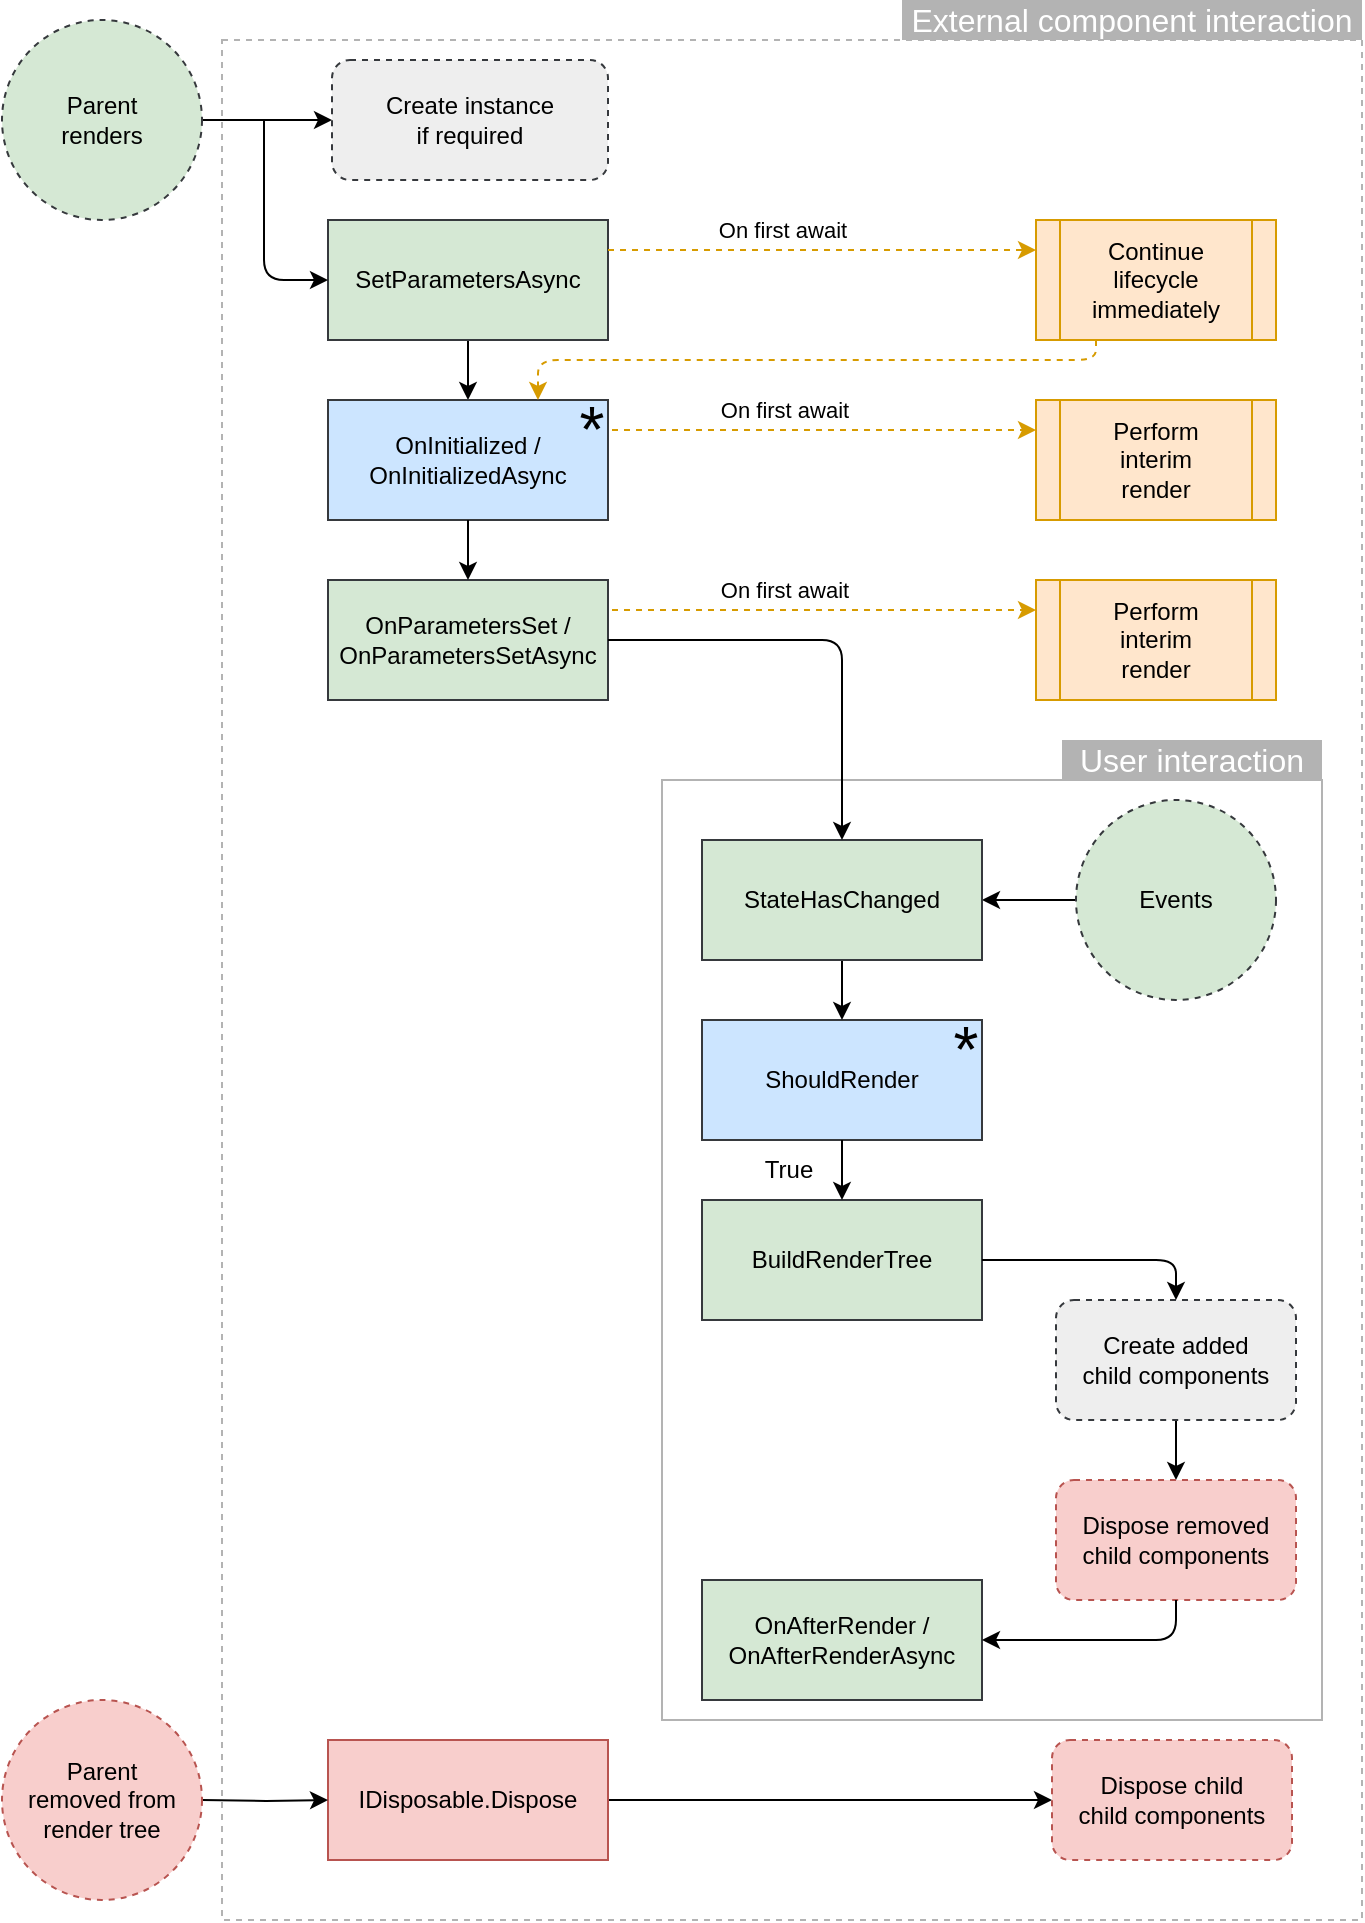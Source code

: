<mxfile version="13.4.5" type="device"><diagram id="vjfwvLpHs5UMuAv5IVsu" name="Page-1"><mxGraphModel dx="1422" dy="822" grid="1" gridSize="10" guides="1" tooltips="1" connect="1" arrows="1" fold="1" page="1" pageScale="1" pageWidth="827" pageHeight="1169" math="0" shadow="0"><root><mxCell id="0"/><mxCell id="1" parent="0"/><mxCell id="umg-9un5n8gTAFLP8XQi-77" value="" style="rounded=0;whiteSpace=wrap;html=1;glass=0;sketch=0;fontSize=12;fillColor=none;strokeColor=#B3B3B3;dashed=1;" parent="1" vertex="1"><mxGeometry x="110" y="20" width="570" height="940" as="geometry"/></mxCell><mxCell id="umg-9un5n8gTAFLP8XQi-75" value="" style="rounded=0;whiteSpace=wrap;html=1;glass=0;sketch=0;fontSize=12;fillColor=none;strokeColor=#B3B3B3;" parent="1" vertex="1"><mxGeometry x="330" y="390" width="330" height="470" as="geometry"/></mxCell><mxCell id="umg-9un5n8gTAFLP8XQi-31" style="edgeStyle=orthogonalEdgeStyle;rounded=0;orthogonalLoop=1;jettySize=auto;html=1;entryX=0.5;entryY=0;entryDx=0;entryDy=0;fontSize=12;fillColor=#d5e8d4;" parent="1" source="umg-9un5n8gTAFLP8XQi-9" target="umg-9un5n8gTAFLP8XQi-11" edge="1"><mxGeometry relative="1" as="geometry"/></mxCell><mxCell id="umg-9un5n8gTAFLP8XQi-9" value="SetParametersAsync" style="rounded=0;whiteSpace=wrap;html=1;strokeColor=#36393d;glass=0;fillColor=#D5E8D4;" parent="1" vertex="1"><mxGeometry x="163" y="110" width="140" height="60" as="geometry"/></mxCell><mxCell id="umg-9un5n8gTAFLP8XQi-14" value="OnParametersSet /&lt;br&gt;OnParametersSetAsync" style="rounded=0;whiteSpace=wrap;html=1;fontSize=12;strokeColor=#36393d;fillColor=#D5E8D4;" parent="1" vertex="1"><mxGeometry x="163" y="290" width="140" height="60" as="geometry"/></mxCell><mxCell id="umg-9un5n8gTAFLP8XQi-20" value="" style="group" parent="1" vertex="1" connectable="0"><mxGeometry x="163" y="200" width="142" height="60" as="geometry"/></mxCell><mxCell id="umg-9un5n8gTAFLP8XQi-11" value="OnInitialized /&lt;br&gt;OnInitializedAsync" style="rounded=0;whiteSpace=wrap;html=1;fillColor=#cce5ff;strokeColor=#36393d;" parent="umg-9un5n8gTAFLP8XQi-20" vertex="1"><mxGeometry width="140" height="60" as="geometry"/></mxCell><mxCell id="umg-9un5n8gTAFLP8XQi-12" value="*" style="text;html=1;strokeColor=none;fillColor=none;align=center;verticalAlign=middle;whiteSpace=wrap;rounded=0;fontSize=32;" parent="umg-9un5n8gTAFLP8XQi-20" vertex="1"><mxGeometry x="122" y="5" width="20" height="20" as="geometry"/></mxCell><mxCell id="umg-9un5n8gTAFLP8XQi-40" style="edgeStyle=orthogonalEdgeStyle;rounded=0;orthogonalLoop=1;jettySize=auto;html=1;entryX=0;entryY=0.5;entryDx=0;entryDy=0;fontSize=12;" parent="1" source="umg-9un5n8gTAFLP8XQi-22" target="umg-9un5n8gTAFLP8XQi-24" edge="1"><mxGeometry relative="1" as="geometry"/></mxCell><mxCell id="umg-9un5n8gTAFLP8XQi-22" value="Parent&lt;br&gt;renders" style="ellipse;whiteSpace=wrap;html=1;aspect=fixed;glass=0;fontSize=12;strokeColor=#36393d;fillColor=#D5E8D4;dashed=1;" parent="1" vertex="1"><mxGeometry y="10" width="100" height="100" as="geometry"/></mxCell><mxCell id="umg-9un5n8gTAFLP8XQi-24" value="Create instance&lt;br&gt;if required" style="rounded=1;whiteSpace=wrap;html=1;glass=0;fillColor=#eeeeee;fontSize=12;strokeColor=#36393d;dashed=1;" parent="1" vertex="1"><mxGeometry x="165" y="30" width="138" height="60" as="geometry"/></mxCell><mxCell id="umg-9un5n8gTAFLP8XQi-33" style="edgeStyle=orthogonalEdgeStyle;rounded=0;orthogonalLoop=1;jettySize=auto;html=1;fontSize=12;" parent="1" source="umg-9un5n8gTAFLP8XQi-11" target="umg-9un5n8gTAFLP8XQi-14" edge="1"><mxGeometry relative="1" as="geometry"/></mxCell><mxCell id="umg-9un5n8gTAFLP8XQi-36" value="" style="group" parent="1" vertex="1" connectable="0"><mxGeometry x="350" y="510" width="142" height="60" as="geometry"/></mxCell><mxCell id="umg-9un5n8gTAFLP8XQi-37" value="ShouldRender" style="rounded=0;whiteSpace=wrap;html=1;fillColor=#cce5ff;strokeColor=#36393d;" parent="umg-9un5n8gTAFLP8XQi-36" vertex="1"><mxGeometry width="140" height="60" as="geometry"/></mxCell><mxCell id="umg-9un5n8gTAFLP8XQi-38" value="*" style="text;html=1;strokeColor=none;fillColor=none;align=center;verticalAlign=middle;whiteSpace=wrap;rounded=0;fontSize=32;" parent="umg-9un5n8gTAFLP8XQi-36" vertex="1"><mxGeometry x="122" y="5" width="20" height="20" as="geometry"/></mxCell><mxCell id="umg-9un5n8gTAFLP8XQi-41" value="" style="endArrow=classic;html=1;fontSize=12;entryX=0;entryY=0.5;entryDx=0;entryDy=0;" parent="1" target="umg-9un5n8gTAFLP8XQi-9" edge="1"><mxGeometry width="50" height="50" relative="1" as="geometry"><mxPoint x="131" y="60" as="sourcePoint"/><mxPoint x="81" y="140" as="targetPoint"/><Array as="points"><mxPoint x="131" y="140"/></Array></mxGeometry></mxCell><mxCell id="umg-9un5n8gTAFLP8XQi-74" style="edgeStyle=orthogonalEdgeStyle;rounded=0;orthogonalLoop=1;jettySize=auto;html=1;entryX=1;entryY=0.5;entryDx=0;entryDy=0;fontSize=12;" parent="1" source="umg-9un5n8gTAFLP8XQi-42" target="umg-9un5n8gTAFLP8XQi-48" edge="1"><mxGeometry relative="1" as="geometry"/></mxCell><mxCell id="umg-9un5n8gTAFLP8XQi-42" value="Events" style="ellipse;whiteSpace=wrap;html=1;aspect=fixed;glass=0;fontSize=12;strokeColor=#36393d;fillColor=#D5E8D4;dashed=1;sketch=0;" parent="1" vertex="1"><mxGeometry x="537" y="400" width="100" height="100" as="geometry"/></mxCell><mxCell id="umg-9un5n8gTAFLP8XQi-51" style="edgeStyle=orthogonalEdgeStyle;rounded=0;orthogonalLoop=1;jettySize=auto;html=1;entryX=0.5;entryY=0;entryDx=0;entryDy=0;fontSize=12;" parent="1" source="umg-9un5n8gTAFLP8XQi-48" target="umg-9un5n8gTAFLP8XQi-37" edge="1"><mxGeometry relative="1" as="geometry"/></mxCell><mxCell id="umg-9un5n8gTAFLP8XQi-48" value="StateHasChanged" style="rounded=0;whiteSpace=wrap;html=1;fontSize=12;strokeColor=#36393d;fillColor=#D5E8D4;" parent="1" vertex="1"><mxGeometry x="350" y="420" width="140" height="60" as="geometry"/></mxCell><mxCell id="umg-9un5n8gTAFLP8XQi-52" value="BuildRenderTree" style="rounded=0;whiteSpace=wrap;html=1;fontSize=12;strokeColor=#36393d;fillColor=#D5E8D4;" parent="1" vertex="1"><mxGeometry x="350" y="600" width="140" height="60" as="geometry"/></mxCell><mxCell id="umg-9un5n8gTAFLP8XQi-59" style="edgeStyle=orthogonalEdgeStyle;rounded=0;orthogonalLoop=1;jettySize=auto;html=1;entryX=0.5;entryY=0;entryDx=0;entryDy=0;fontSize=12;" parent="1" source="umg-9un5n8gTAFLP8XQi-54" target="umg-9un5n8gTAFLP8XQi-55" edge="1"><mxGeometry relative="1" as="geometry"/></mxCell><mxCell id="umg-9un5n8gTAFLP8XQi-54" value="Create added&lt;br&gt;child components" style="rounded=1;whiteSpace=wrap;html=1;glass=0;dashed=1;fillColor=#eeeeee;fontSize=12;strokeColor=#36393d;" parent="1" vertex="1"><mxGeometry x="527" y="650" width="120" height="60" as="geometry"/></mxCell><mxCell id="umg-9un5n8gTAFLP8XQi-55" value="Dispose removed&lt;br&gt;child components" style="rounded=1;whiteSpace=wrap;html=1;glass=0;dashed=1;fillColor=#f8cecc;fontSize=12;strokeColor=#b85450;" parent="1" vertex="1"><mxGeometry x="527" y="740" width="120" height="60" as="geometry"/></mxCell><mxCell id="umg-9un5n8gTAFLP8XQi-56" value="OnAfterRender /&lt;br&gt;OnAfterRenderAsync" style="rounded=0;whiteSpace=wrap;html=1;fontSize=12;strokeColor=#36393d;fillColor=#D5E8D4;" parent="1" vertex="1"><mxGeometry x="350" y="790" width="140" height="60" as="geometry"/></mxCell><mxCell id="umg-9un5n8gTAFLP8XQi-57" value="True" style="edgeStyle=orthogonalEdgeStyle;rounded=0;orthogonalLoop=1;jettySize=auto;html=1;fontSize=12;" parent="1" source="umg-9un5n8gTAFLP8XQi-37" target="umg-9un5n8gTAFLP8XQi-52" edge="1"><mxGeometry y="27" relative="1" as="geometry"><mxPoint as="offset"/></mxGeometry></mxCell><mxCell id="umg-9un5n8gTAFLP8XQi-58" value="" style="endArrow=classic;html=1;fontSize=12;exitX=1;exitY=0.5;exitDx=0;exitDy=0;entryX=0.5;entryY=0;entryDx=0;entryDy=0;" parent="1" source="umg-9un5n8gTAFLP8XQi-52" target="umg-9un5n8gTAFLP8XQi-54" edge="1"><mxGeometry width="50" height="50" relative="1" as="geometry"><mxPoint x="597" y="570" as="sourcePoint"/><mxPoint x="647" y="520" as="targetPoint"/><Array as="points"><mxPoint x="587" y="630"/></Array></mxGeometry></mxCell><mxCell id="umg-9un5n8gTAFLP8XQi-60" value="" style="endArrow=classic;html=1;fontSize=12;exitX=0.5;exitY=1;exitDx=0;exitDy=0;entryX=1;entryY=0.5;entryDx=0;entryDy=0;" parent="1" source="umg-9un5n8gTAFLP8XQi-55" target="umg-9un5n8gTAFLP8XQi-56" edge="1"><mxGeometry width="50" height="50" relative="1" as="geometry"><mxPoint x="857" y="660" as="sourcePoint"/><mxPoint x="907" y="610" as="targetPoint"/><Array as="points"><mxPoint x="587" y="820"/></Array></mxGeometry></mxCell><mxCell id="umg-9un5n8gTAFLP8XQi-66" style="edgeStyle=orthogonalEdgeStyle;rounded=0;orthogonalLoop=1;jettySize=auto;html=1;fontSize=12;" parent="1" source="umg-9un5n8gTAFLP8XQi-64" target="umg-9un5n8gTAFLP8XQi-65" edge="1"><mxGeometry relative="1" as="geometry"/></mxCell><mxCell id="umg-9un5n8gTAFLP8XQi-64" value="IDisposable.Dispose" style="rounded=0;whiteSpace=wrap;html=1;strokeColor=#b85450;glass=0;fillColor=#f8cecc;" parent="1" vertex="1"><mxGeometry x="163" y="870" width="140" height="60" as="geometry"/></mxCell><mxCell id="umg-9un5n8gTAFLP8XQi-65" value="Dispose child&lt;br&gt;child components" style="rounded=1;whiteSpace=wrap;html=1;glass=0;dashed=1;fillColor=#f8cecc;fontSize=12;strokeColor=#b85450;" parent="1" vertex="1"><mxGeometry x="525" y="870" width="120" height="60" as="geometry"/></mxCell><mxCell id="umg-9un5n8gTAFLP8XQi-68" style="edgeStyle=orthogonalEdgeStyle;rounded=0;orthogonalLoop=1;jettySize=auto;html=1;entryX=0;entryY=0.5;entryDx=0;entryDy=0;fontSize=12;" parent="1" target="umg-9un5n8gTAFLP8XQi-64" edge="1"><mxGeometry relative="1" as="geometry"><mxPoint x="100" y="900" as="sourcePoint"/></mxGeometry></mxCell><mxCell id="umg-9un5n8gTAFLP8XQi-67" value="Parent&lt;br&gt;removed from&lt;br&gt;render tree" style="ellipse;whiteSpace=wrap;html=1;aspect=fixed;glass=0;fontSize=12;strokeColor=#b85450;fillColor=#f8cecc;dashed=1;" parent="1" vertex="1"><mxGeometry y="850" width="100" height="100" as="geometry"/></mxCell><mxCell id="umg-9un5n8gTAFLP8XQi-72" value="" style="endArrow=classic;html=1;fontSize=12;exitX=1;exitY=0.5;exitDx=0;exitDy=0;entryX=0.5;entryY=0;entryDx=0;entryDy=0;" parent="1" source="umg-9un5n8gTAFLP8XQi-14" target="umg-9un5n8gTAFLP8XQi-48" edge="1"><mxGeometry width="50" height="50" relative="1" as="geometry"><mxPoint x="460" y="230" as="sourcePoint"/><mxPoint x="510" y="180" as="targetPoint"/><Array as="points"><mxPoint x="420" y="320"/></Array></mxGeometry></mxCell><mxCell id="umg-9un5n8gTAFLP8XQi-76" value="User interaction" style="text;html=1;strokeColor=none;align=center;verticalAlign=middle;whiteSpace=wrap;rounded=0;glass=0;sketch=0;fontSize=16;labelBackgroundColor=none;fontColor=#FFFFFF;spacing=0;fillColor=#B3B3B3;" parent="1" vertex="1"><mxGeometry x="530" y="370" width="130" height="20" as="geometry"/></mxCell><mxCell id="umg-9un5n8gTAFLP8XQi-78" value="External component interaction" style="text;html=1;strokeColor=none;align=center;verticalAlign=middle;whiteSpace=wrap;rounded=0;glass=0;sketch=0;fontSize=16;labelBackgroundColor=none;fontColor=#FFFFFF;spacing=0;fillColor=#B3B3B3;" parent="1" vertex="1"><mxGeometry x="450" width="230" height="20" as="geometry"/></mxCell><mxCell id="-ui6ST_8OGXQT3R12P2_-1" value="Continue&lt;br&gt;lifecycle&lt;br&gt;immediately" style="shape=process;whiteSpace=wrap;html=1;backgroundOutline=1;fillColor=#ffe6cc;strokeColor=#d79b00;" vertex="1" parent="1"><mxGeometry x="517" y="110" width="120" height="60" as="geometry"/></mxCell><mxCell id="-ui6ST_8OGXQT3R12P2_-2" value="" style="endArrow=classic;html=1;strokeColor=#d79b00;exitX=1;exitY=0.25;exitDx=0;exitDy=0;fillColor=#ffe6cc;dashed=1;entryX=0;entryY=0.25;entryDx=0;entryDy=0;" edge="1" parent="1" source="umg-9un5n8gTAFLP8XQi-9" target="-ui6ST_8OGXQT3R12P2_-1"><mxGeometry width="50" height="50" relative="1" as="geometry"><mxPoint x="520" y="240" as="sourcePoint"/><mxPoint x="570" y="190" as="targetPoint"/></mxGeometry></mxCell><mxCell id="-ui6ST_8OGXQT3R12P2_-3" value="On first await" style="edgeLabel;html=1;align=center;verticalAlign=middle;resizable=0;points=[];" vertex="1" connectable="0" parent="-ui6ST_8OGXQT3R12P2_-2"><mxGeometry x="-0.32" relative="1" as="geometry"><mxPoint x="14" y="-10" as="offset"/></mxGeometry></mxCell><mxCell id="-ui6ST_8OGXQT3R12P2_-4" value="Perform&lt;br&gt;interim&lt;br&gt;render" style="shape=process;whiteSpace=wrap;html=1;backgroundOutline=1;fillColor=#ffe6cc;strokeColor=#d79b00;" vertex="1" parent="1"><mxGeometry x="517" y="200" width="120" height="60" as="geometry"/></mxCell><mxCell id="-ui6ST_8OGXQT3R12P2_-5" value="" style="endArrow=classic;html=1;strokeColor=#d79b00;exitX=1;exitY=0.5;exitDx=0;exitDy=0;fillColor=#ffe6cc;dashed=1;entryX=0;entryY=0.25;entryDx=0;entryDy=0;" edge="1" parent="1" source="umg-9un5n8gTAFLP8XQi-12" target="-ui6ST_8OGXQT3R12P2_-4"><mxGeometry width="50" height="50" relative="1" as="geometry"><mxPoint x="313" y="150" as="sourcePoint"/><mxPoint x="410" y="150" as="targetPoint"/></mxGeometry></mxCell><mxCell id="-ui6ST_8OGXQT3R12P2_-6" value="On first await" style="edgeLabel;html=1;align=center;verticalAlign=middle;resizable=0;points=[];" vertex="1" connectable="0" parent="-ui6ST_8OGXQT3R12P2_-5"><mxGeometry x="-0.32" relative="1" as="geometry"><mxPoint x="14" y="-10" as="offset"/></mxGeometry></mxCell><mxCell id="-ui6ST_8OGXQT3R12P2_-7" value="Perform&lt;br&gt;interim&lt;br&gt;render" style="shape=process;whiteSpace=wrap;html=1;backgroundOutline=1;fillColor=#ffe6cc;strokeColor=#d79b00;" vertex="1" parent="1"><mxGeometry x="517" y="290" width="120" height="60" as="geometry"/></mxCell><mxCell id="-ui6ST_8OGXQT3R12P2_-8" value="" style="endArrow=classic;html=1;strokeColor=#d79b00;fillColor=#ffe6cc;dashed=1;entryX=0;entryY=0.25;entryDx=0;entryDy=0;" edge="1" parent="1" target="-ui6ST_8OGXQT3R12P2_-7"><mxGeometry width="50" height="50" relative="1" as="geometry"><mxPoint x="305" y="305" as="sourcePoint"/><mxPoint x="410" y="240" as="targetPoint"/></mxGeometry></mxCell><mxCell id="-ui6ST_8OGXQT3R12P2_-9" value="On first await" style="edgeLabel;html=1;align=center;verticalAlign=middle;resizable=0;points=[];" vertex="1" connectable="0" parent="-ui6ST_8OGXQT3R12P2_-8"><mxGeometry x="-0.32" relative="1" as="geometry"><mxPoint x="14" y="-10" as="offset"/></mxGeometry></mxCell><mxCell id="-ui6ST_8OGXQT3R12P2_-10" value="" style="endArrow=classic;html=1;strokeColor=#d79b00;exitX=0.25;exitY=1;exitDx=0;exitDy=0;entryX=0.75;entryY=0;entryDx=0;entryDy=0;fillColor=#ffe6cc;dashed=1;" edge="1" parent="1" source="-ui6ST_8OGXQT3R12P2_-1" target="umg-9un5n8gTAFLP8XQi-11"><mxGeometry width="50" height="50" relative="1" as="geometry"><mxPoint x="350" y="190" as="sourcePoint"/><mxPoint x="400" y="140" as="targetPoint"/><Array as="points"><mxPoint x="547" y="180"/><mxPoint x="268" y="180"/></Array></mxGeometry></mxCell></root></mxGraphModel></diagram></mxfile>